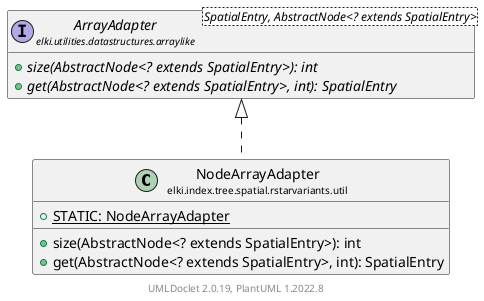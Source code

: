 @startuml
    remove .*\.(Instance|Par|Parameterizer|Factory)$
    set namespaceSeparator none
    hide empty fields
    hide empty methods

    class "<size:14>NodeArrayAdapter\n<size:10>elki.index.tree.spatial.rstarvariants.util" as elki.index.tree.spatial.rstarvariants.util.NodeArrayAdapter [[NodeArrayAdapter.html]] {
        {static} +STATIC: NodeArrayAdapter
        +size(AbstractNode<? extends SpatialEntry>): int
        +get(AbstractNode<? extends SpatialEntry>, int): SpatialEntry
    }

    interface "<size:14>ArrayAdapter\n<size:10>elki.utilities.datastructures.arraylike" as elki.utilities.datastructures.arraylike.ArrayAdapter<SpatialEntry, AbstractNode<? extends SpatialEntry>> [[../../../../../utilities/datastructures/arraylike/ArrayAdapter.html]] {
        {abstract} +size(AbstractNode<? extends SpatialEntry>): int
        {abstract} +get(AbstractNode<? extends SpatialEntry>, int): SpatialEntry
    }

    elki.utilities.datastructures.arraylike.ArrayAdapter <|.. elki.index.tree.spatial.rstarvariants.util.NodeArrayAdapter

    center footer UMLDoclet 2.0.19, PlantUML 1.2022.8
@enduml
